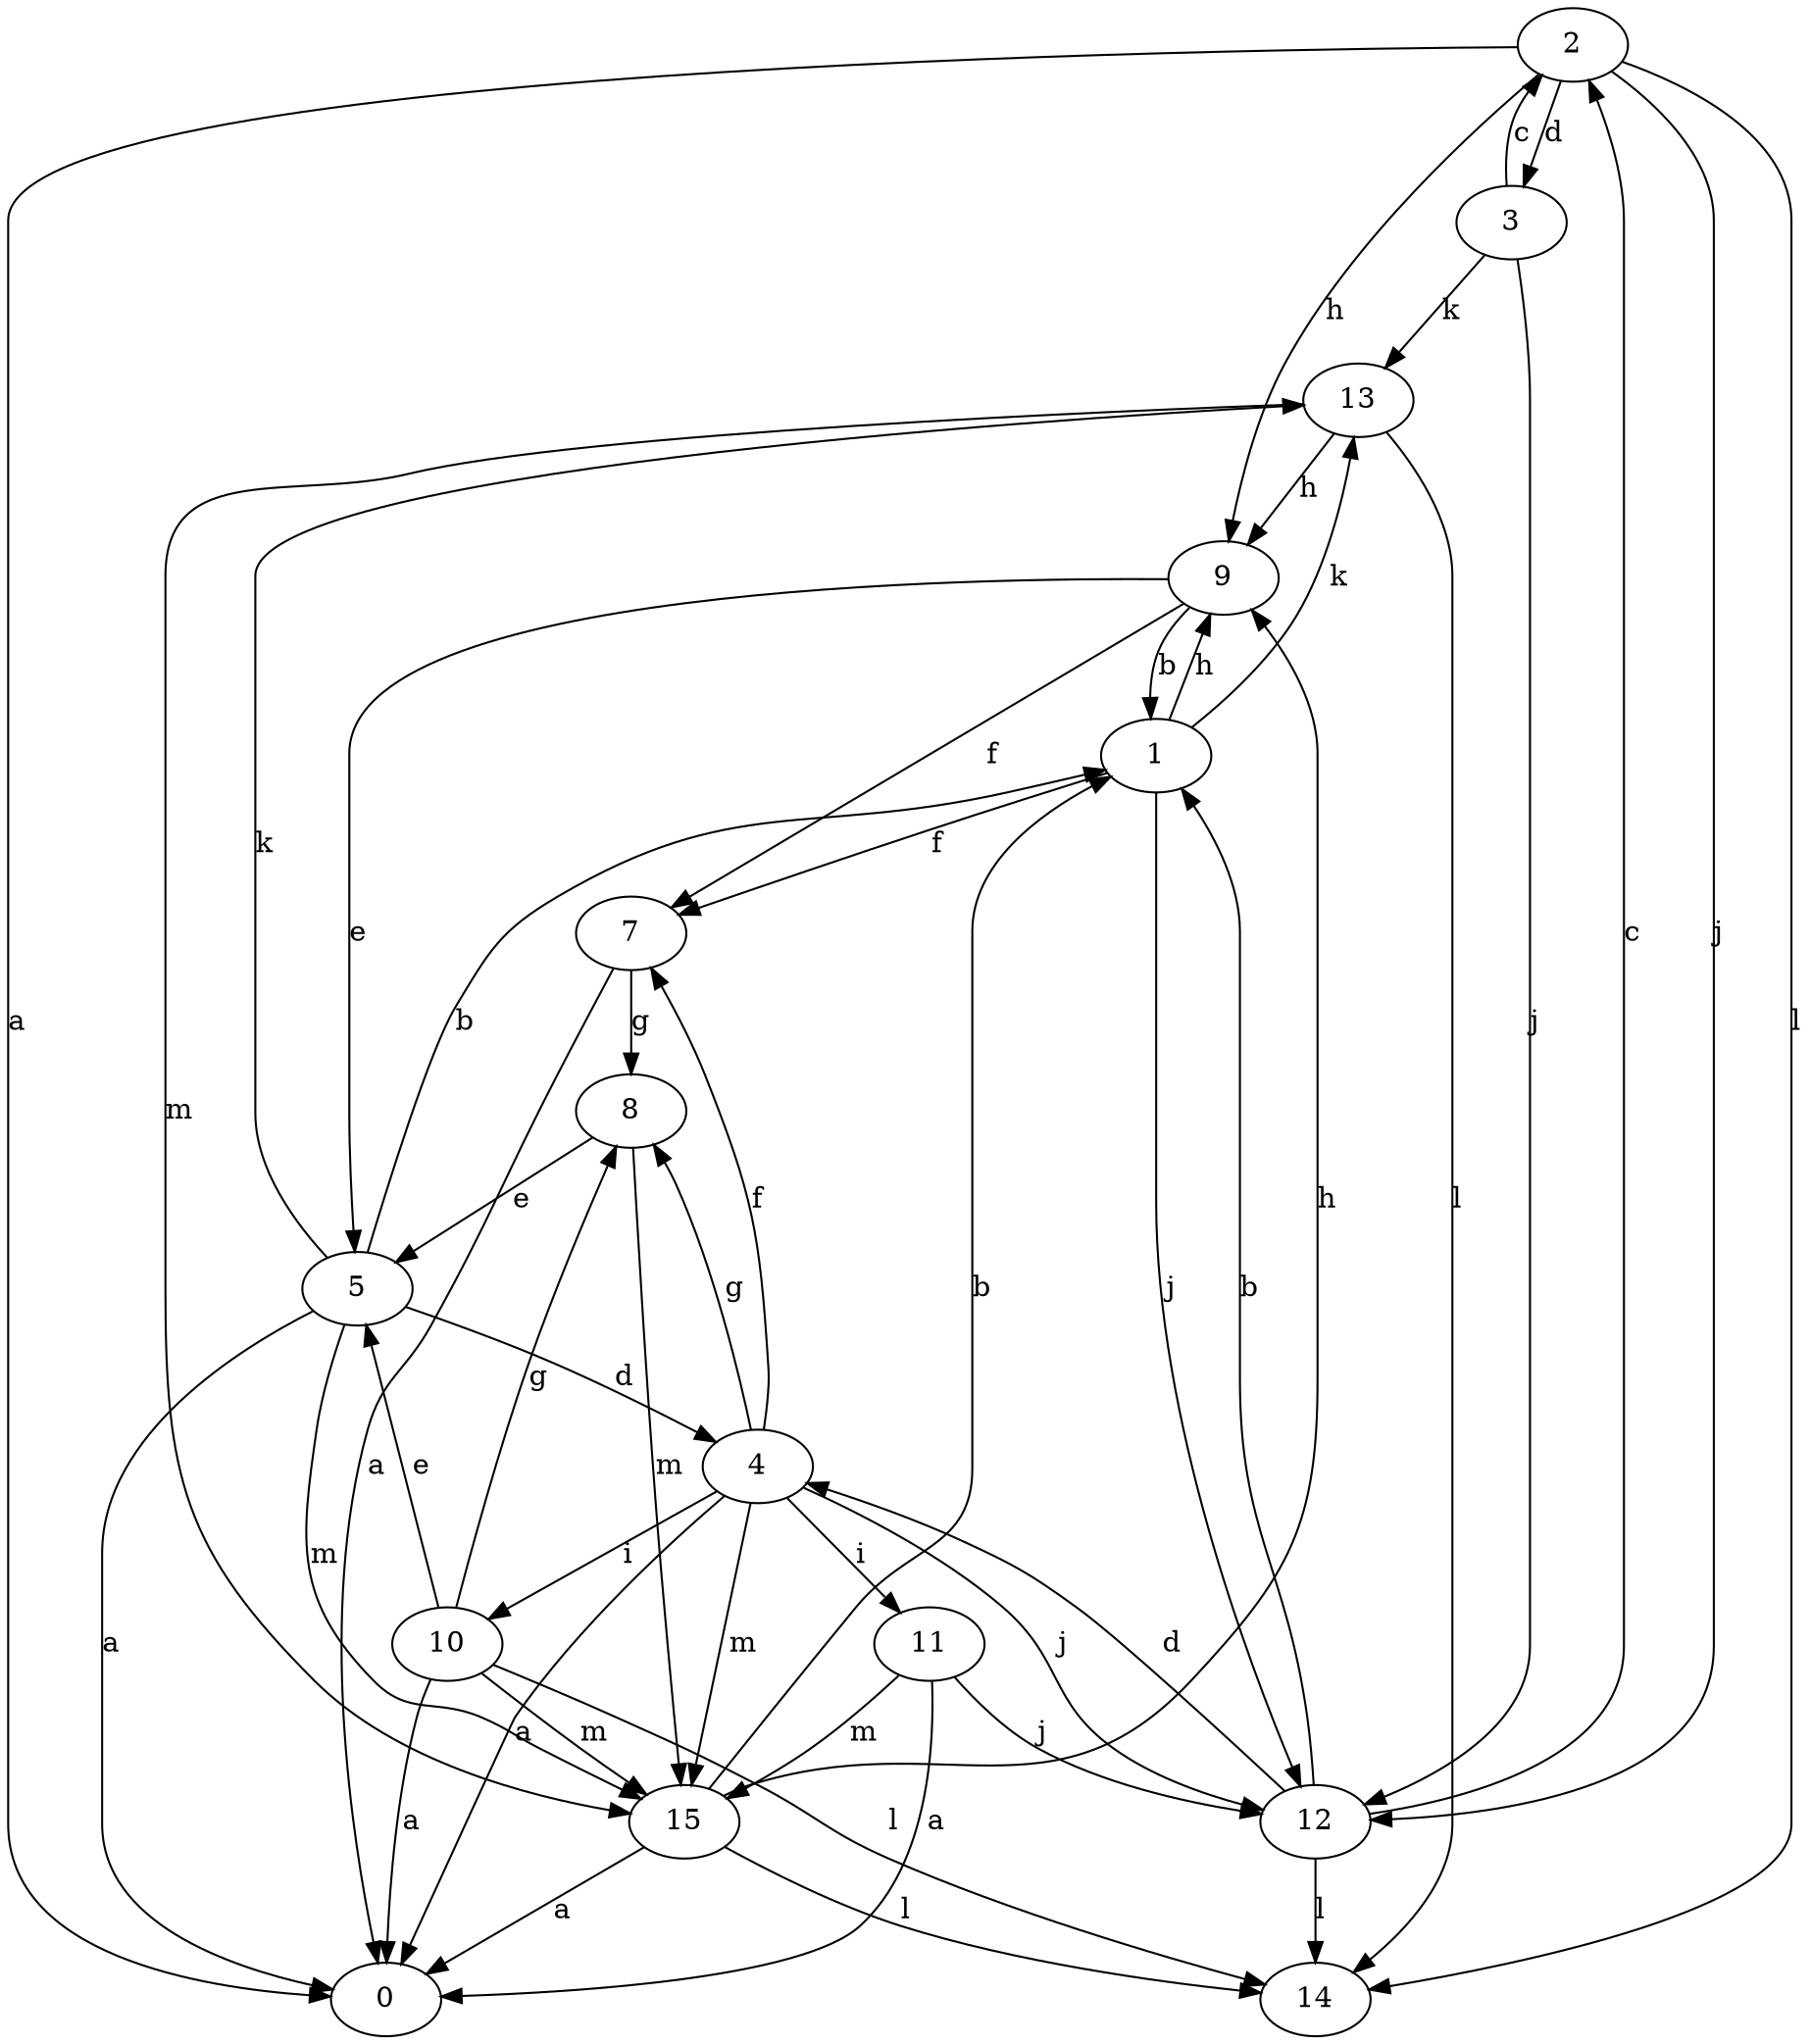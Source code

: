 strict digraph  {
0;
1;
2;
3;
4;
5;
7;
8;
9;
10;
11;
12;
13;
14;
15;
1 -> 7  [label=f];
1 -> 9  [label=h];
1 -> 12  [label=j];
1 -> 13  [label=k];
2 -> 0  [label=a];
2 -> 3  [label=d];
2 -> 9  [label=h];
2 -> 12  [label=j];
2 -> 14  [label=l];
3 -> 2  [label=c];
3 -> 12  [label=j];
3 -> 13  [label=k];
4 -> 0  [label=a];
4 -> 7  [label=f];
4 -> 8  [label=g];
4 -> 10  [label=i];
4 -> 11  [label=i];
4 -> 12  [label=j];
4 -> 15  [label=m];
5 -> 0  [label=a];
5 -> 1  [label=b];
5 -> 4  [label=d];
5 -> 13  [label=k];
5 -> 15  [label=m];
7 -> 0  [label=a];
7 -> 8  [label=g];
8 -> 5  [label=e];
8 -> 15  [label=m];
9 -> 1  [label=b];
9 -> 5  [label=e];
9 -> 7  [label=f];
10 -> 0  [label=a];
10 -> 5  [label=e];
10 -> 8  [label=g];
10 -> 14  [label=l];
10 -> 15  [label=m];
11 -> 0  [label=a];
11 -> 12  [label=j];
11 -> 15  [label=m];
12 -> 1  [label=b];
12 -> 2  [label=c];
12 -> 4  [label=d];
12 -> 14  [label=l];
13 -> 9  [label=h];
13 -> 14  [label=l];
13 -> 15  [label=m];
15 -> 0  [label=a];
15 -> 1  [label=b];
15 -> 9  [label=h];
15 -> 14  [label=l];
}
